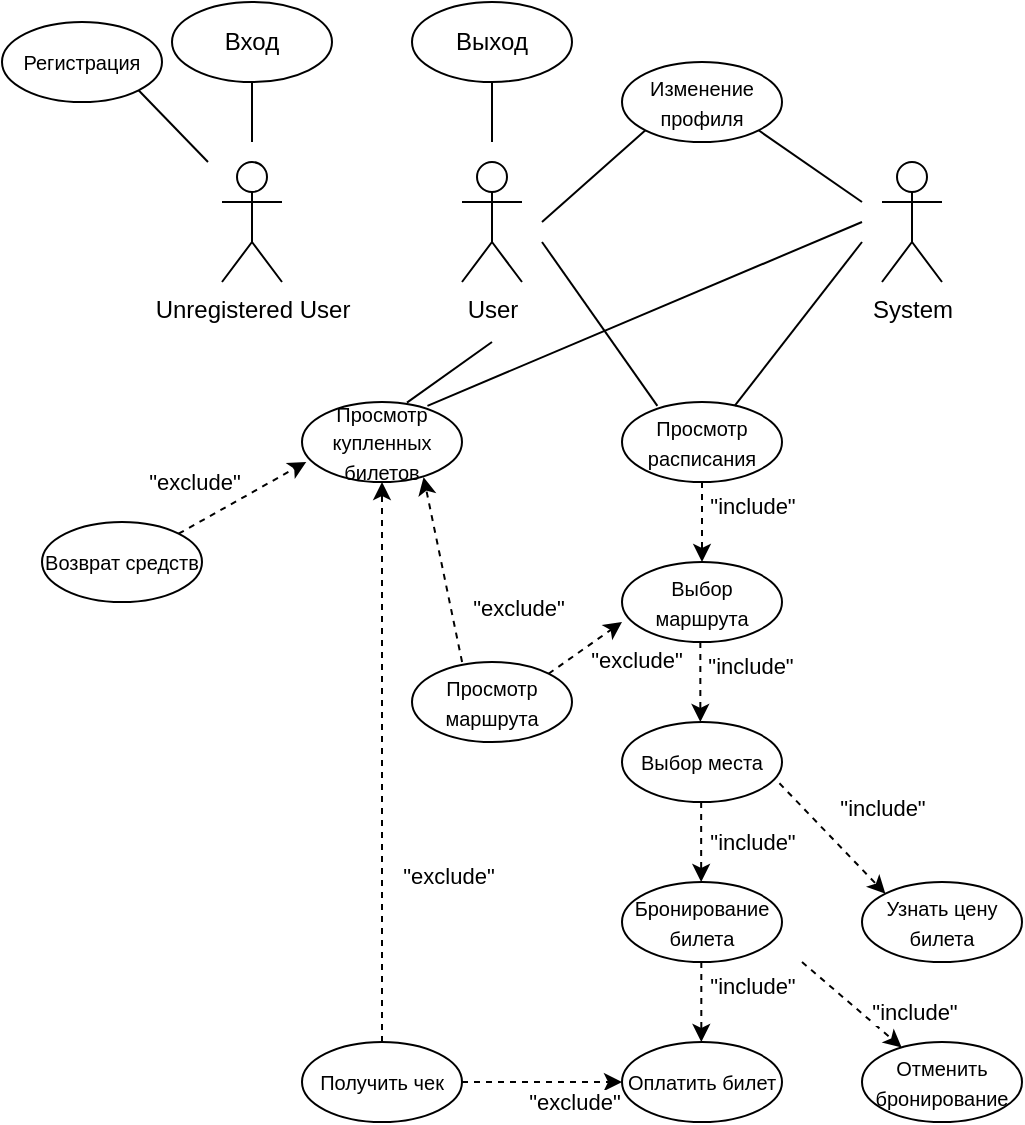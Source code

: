 <mxfile version="25.0.3">
  <diagram name="Страница — 1" id="3OeWIgjyev1ODA05NbsA">
    <mxGraphModel dx="583" dy="676" grid="1" gridSize="10" guides="1" tooltips="1" connect="1" arrows="1" fold="1" page="1" pageScale="1" pageWidth="827" pageHeight="1169" math="0" shadow="0">
      <root>
        <mxCell id="0" />
        <mxCell id="1" parent="0" />
        <mxCell id="s2moG6iG3IZD78SPadg0-1" value="Unregistеred User" style="shape=umlActor;verticalLabelPosition=bottom;verticalAlign=top;html=1;outlineConnect=0;" parent="1" vertex="1">
          <mxGeometry x="310" y="320" width="30" height="60" as="geometry" />
        </mxCell>
        <mxCell id="s2moG6iG3IZD78SPadg0-2" value="System" style="shape=umlActor;verticalLabelPosition=bottom;verticalAlign=top;html=1;outlineConnect=0;" parent="1" vertex="1">
          <mxGeometry x="640" y="320" width="30" height="60" as="geometry" />
        </mxCell>
        <mxCell id="s2moG6iG3IZD78SPadg0-4" value="&lt;font style=&quot;font-size: 10px;&quot;&gt;Регистрация&lt;/font&gt;" style="ellipse;whiteSpace=wrap;html=1;" parent="1" vertex="1">
          <mxGeometry x="200" y="250" width="80" height="40" as="geometry" />
        </mxCell>
        <mxCell id="s2moG6iG3IZD78SPadg0-6" value="Вход" style="ellipse;whiteSpace=wrap;html=1;" parent="1" vertex="1">
          <mxGeometry x="285" y="240" width="80" height="40" as="geometry" />
        </mxCell>
        <mxCell id="s2moG6iG3IZD78SPadg0-7" value="&lt;font style=&quot;font-size: 10px;&quot;&gt;Изменение профиля&lt;/font&gt;" style="ellipse;whiteSpace=wrap;html=1;" parent="1" vertex="1">
          <mxGeometry x="510" y="270" width="80" height="40" as="geometry" />
        </mxCell>
        <mxCell id="s2moG6iG3IZD78SPadg0-8" value="&lt;font style=&quot;font-size: 10px;&quot;&gt;Выбор маршрута&lt;/font&gt;" style="ellipse;whiteSpace=wrap;html=1;" parent="1" vertex="1">
          <mxGeometry x="510" y="520" width="80" height="40" as="geometry" />
        </mxCell>
        <mxCell id="s2moG6iG3IZD78SPadg0-9" value="" style="endArrow=none;html=1;rounded=0;entryX=0.5;entryY=1;entryDx=0;entryDy=0;" parent="1" target="s2moG6iG3IZD78SPadg0-6" edge="1">
          <mxGeometry width="50" height="50" relative="1" as="geometry">
            <mxPoint x="325" y="310" as="sourcePoint" />
            <mxPoint x="490" y="330" as="targetPoint" />
          </mxGeometry>
        </mxCell>
        <mxCell id="s2moG6iG3IZD78SPadg0-10" value="" style="endArrow=none;html=1;rounded=0;entryX=1;entryY=1;entryDx=0;entryDy=0;" parent="1" target="s2moG6iG3IZD78SPadg0-4" edge="1">
          <mxGeometry width="50" height="50" relative="1" as="geometry">
            <mxPoint x="303" y="320" as="sourcePoint" />
            <mxPoint x="270" y="290" as="targetPoint" />
          </mxGeometry>
        </mxCell>
        <mxCell id="s2moG6iG3IZD78SPadg0-11" value="User" style="shape=umlActor;verticalLabelPosition=bottom;verticalAlign=top;html=1;outlineConnect=0;" parent="1" vertex="1">
          <mxGeometry x="430" y="320" width="30" height="60" as="geometry" />
        </mxCell>
        <mxCell id="s2moG6iG3IZD78SPadg0-13" value="Выход" style="ellipse;whiteSpace=wrap;html=1;" parent="1" vertex="1">
          <mxGeometry x="405" y="240" width="80" height="40" as="geometry" />
        </mxCell>
        <mxCell id="s2moG6iG3IZD78SPadg0-14" value="" style="endArrow=none;html=1;rounded=0;entryX=0.5;entryY=1;entryDx=0;entryDy=0;" parent="1" target="s2moG6iG3IZD78SPadg0-13" edge="1">
          <mxGeometry width="50" height="50" relative="1" as="geometry">
            <mxPoint x="445" y="310" as="sourcePoint" />
            <mxPoint x="610" y="330" as="targetPoint" />
          </mxGeometry>
        </mxCell>
        <mxCell id="s2moG6iG3IZD78SPadg0-19" value="&lt;font style=&quot;font-size: 10px;&quot;&gt;Просмотр расписания&lt;/font&gt;" style="ellipse;whiteSpace=wrap;html=1;" parent="1" vertex="1">
          <mxGeometry x="510" y="440" width="80" height="40" as="geometry" />
        </mxCell>
        <mxCell id="s2moG6iG3IZD78SPadg0-20" value="&lt;font style=&quot;font-size: 10px;&quot;&gt;Узнать цену билета&lt;/font&gt;" style="ellipse;whiteSpace=wrap;html=1;" parent="1" vertex="1">
          <mxGeometry x="630" y="680" width="80" height="40" as="geometry" />
        </mxCell>
        <mxCell id="s2moG6iG3IZD78SPadg0-21" value="&lt;font style=&quot;font-size: 10px;&quot;&gt;Просмотр купленных билетов&lt;/font&gt;" style="ellipse;whiteSpace=wrap;html=1;" parent="1" vertex="1">
          <mxGeometry x="350" y="440" width="80" height="40" as="geometry" />
        </mxCell>
        <mxCell id="s2moG6iG3IZD78SPadg0-22" value="&lt;font style=&quot;font-size: 10px;&quot;&gt;Возврат средств&lt;/font&gt;" style="ellipse;whiteSpace=wrap;html=1;" parent="1" vertex="1">
          <mxGeometry x="220" y="500" width="80" height="40" as="geometry" />
        </mxCell>
        <mxCell id="s2moG6iG3IZD78SPadg0-24" value="&lt;font style=&quot;font-size: 10px;&quot;&gt;Выбор места&lt;/font&gt;" style="ellipse;whiteSpace=wrap;html=1;" parent="1" vertex="1">
          <mxGeometry x="510" y="600" width="80" height="40" as="geometry" />
        </mxCell>
        <mxCell id="s2moG6iG3IZD78SPadg0-25" value="&lt;font style=&quot;font-size: 10px;&quot;&gt;Бронирование билета&lt;/font&gt;" style="ellipse;whiteSpace=wrap;html=1;" parent="1" vertex="1">
          <mxGeometry x="510" y="680" width="80" height="40" as="geometry" />
        </mxCell>
        <mxCell id="s2moG6iG3IZD78SPadg0-26" value="&lt;font style=&quot;font-size: 10px;&quot;&gt;Оплатить билет&lt;/font&gt;" style="ellipse;whiteSpace=wrap;html=1;" parent="1" vertex="1">
          <mxGeometry x="510" y="760" width="80" height="40" as="geometry" />
        </mxCell>
        <mxCell id="s2moG6iG3IZD78SPadg0-27" value="&lt;font style=&quot;font-size: 10px;&quot;&gt;Получить чек&lt;/font&gt;" style="ellipse;whiteSpace=wrap;html=1;" parent="1" vertex="1">
          <mxGeometry x="350" y="760" width="80" height="40" as="geometry" />
        </mxCell>
        <mxCell id="s2moG6iG3IZD78SPadg0-28" value="&lt;font style=&quot;font-size: 10px;&quot;&gt;Отменить бронирование&lt;/font&gt;" style="ellipse;whiteSpace=wrap;html=1;" parent="1" vertex="1">
          <mxGeometry x="630" y="760" width="80" height="40" as="geometry" />
        </mxCell>
        <mxCell id="s2moG6iG3IZD78SPadg0-30" value="&lt;font style=&quot;font-size: 10px;&quot;&gt;Просмотр маршрута&lt;/font&gt;" style="ellipse;whiteSpace=wrap;html=1;" parent="1" vertex="1">
          <mxGeometry x="405" y="570" width="80" height="40" as="geometry" />
        </mxCell>
        <mxCell id="s2moG6iG3IZD78SPadg0-31" value="" style="endArrow=none;html=1;rounded=0;entryX=0;entryY=1;entryDx=0;entryDy=0;" parent="1" target="s2moG6iG3IZD78SPadg0-7" edge="1">
          <mxGeometry width="50" height="50" relative="1" as="geometry">
            <mxPoint x="470" y="350" as="sourcePoint" />
            <mxPoint x="600" y="340" as="targetPoint" />
          </mxGeometry>
        </mxCell>
        <mxCell id="s2moG6iG3IZD78SPadg0-32" value="" style="endArrow=none;html=1;rounded=0;entryX=1;entryY=1;entryDx=0;entryDy=0;" parent="1" target="s2moG6iG3IZD78SPadg0-7" edge="1">
          <mxGeometry width="50" height="50" relative="1" as="geometry">
            <mxPoint x="630" y="340" as="sourcePoint" />
            <mxPoint x="600" y="340" as="targetPoint" />
          </mxGeometry>
        </mxCell>
        <mxCell id="s2moG6iG3IZD78SPadg0-33" value="" style="endArrow=none;html=1;rounded=0;entryX=0.656;entryY=0.008;entryDx=0;entryDy=0;entryPerimeter=0;" parent="1" target="s2moG6iG3IZD78SPadg0-21" edge="1">
          <mxGeometry width="50" height="50" relative="1" as="geometry">
            <mxPoint x="445" y="410" as="sourcePoint" />
            <mxPoint x="600" y="340" as="targetPoint" />
          </mxGeometry>
        </mxCell>
        <mxCell id="s2moG6iG3IZD78SPadg0-34" value="" style="endArrow=none;html=1;rounded=0;exitX=0.784;exitY=0.048;exitDx=0;exitDy=0;exitPerimeter=0;" parent="1" source="s2moG6iG3IZD78SPadg0-21" edge="1">
          <mxGeometry width="50" height="50" relative="1" as="geometry">
            <mxPoint x="550" y="390" as="sourcePoint" />
            <mxPoint x="630" y="350" as="targetPoint" />
          </mxGeometry>
        </mxCell>
        <mxCell id="s2moG6iG3IZD78SPadg0-35" value="" style="endArrow=none;html=1;rounded=0;entryX=0.704;entryY=0.048;entryDx=0;entryDy=0;entryPerimeter=0;" parent="1" target="s2moG6iG3IZD78SPadg0-19" edge="1">
          <mxGeometry width="50" height="50" relative="1" as="geometry">
            <mxPoint x="630" y="360" as="sourcePoint" />
            <mxPoint x="600" y="340" as="targetPoint" />
          </mxGeometry>
        </mxCell>
        <mxCell id="s2moG6iG3IZD78SPadg0-36" value="" style="endArrow=none;html=1;rounded=0;entryX=0.221;entryY=0.048;entryDx=0;entryDy=0;entryPerimeter=0;" parent="1" target="s2moG6iG3IZD78SPadg0-19" edge="1">
          <mxGeometry width="50" height="50" relative="1" as="geometry">
            <mxPoint x="470" y="360" as="sourcePoint" />
            <mxPoint x="550" y="440" as="targetPoint" />
          </mxGeometry>
        </mxCell>
        <mxCell id="s2moG6iG3IZD78SPadg0-45" value="" style="endArrow=classic;html=1;rounded=0;exitX=0.5;exitY=1;exitDx=0;exitDy=0;entryX=0.5;entryY=0;entryDx=0;entryDy=0;dashed=1;" parent="1" edge="1">
          <mxGeometry width="50" height="50" relative="1" as="geometry">
            <mxPoint x="550" y="480" as="sourcePoint" />
            <mxPoint x="550" y="520" as="targetPoint" />
          </mxGeometry>
        </mxCell>
        <mxCell id="s2moG6iG3IZD78SPadg0-46" value="&quot;include&quot;" style="edgeLabel;html=1;align=center;verticalAlign=middle;resizable=0;points=[];" parent="s2moG6iG3IZD78SPadg0-45" vertex="1" connectable="0">
          <mxGeometry x="-0.408" y="-1" relative="1" as="geometry">
            <mxPoint x="26" as="offset" />
          </mxGeometry>
        </mxCell>
        <mxCell id="s2moG6iG3IZD78SPadg0-49" value="" style="endArrow=classic;html=1;rounded=0;exitX=0.5;exitY=1;exitDx=0;exitDy=0;entryX=0.5;entryY=0;entryDx=0;entryDy=0;dashed=1;" parent="1" edge="1">
          <mxGeometry width="50" height="50" relative="1" as="geometry">
            <mxPoint x="549.17" y="560" as="sourcePoint" />
            <mxPoint x="549.17" y="600" as="targetPoint" />
          </mxGeometry>
        </mxCell>
        <mxCell id="s2moG6iG3IZD78SPadg0-50" value="&quot;include&quot;" style="edgeLabel;html=1;align=center;verticalAlign=middle;resizable=0;points=[];" parent="s2moG6iG3IZD78SPadg0-49" vertex="1" connectable="0">
          <mxGeometry x="-0.408" y="-1" relative="1" as="geometry">
            <mxPoint x="26" as="offset" />
          </mxGeometry>
        </mxCell>
        <mxCell id="s2moG6iG3IZD78SPadg0-60" value="" style="endArrow=classic;html=1;rounded=0;exitX=0.5;exitY=1;exitDx=0;exitDy=0;entryX=0.5;entryY=0;entryDx=0;entryDy=0;dashed=1;" parent="1" edge="1">
          <mxGeometry width="50" height="50" relative="1" as="geometry">
            <mxPoint x="549.58" y="640" as="sourcePoint" />
            <mxPoint x="549.58" y="680" as="targetPoint" />
          </mxGeometry>
        </mxCell>
        <mxCell id="s2moG6iG3IZD78SPadg0-61" value="&quot;include&quot;" style="edgeLabel;html=1;align=center;verticalAlign=middle;resizable=0;points=[];" parent="s2moG6iG3IZD78SPadg0-60" vertex="1" connectable="0">
          <mxGeometry x="-0.408" y="-1" relative="1" as="geometry">
            <mxPoint x="26" y="8" as="offset" />
          </mxGeometry>
        </mxCell>
        <mxCell id="jScfePHMpK8mVErF2Kh2-3" value="" style="endArrow=classic;html=1;rounded=0;exitX=1;exitY=0.5;exitDx=0;exitDy=0;dashed=1;entryX=0;entryY=0.5;entryDx=0;entryDy=0;" edge="1" parent="1" source="s2moG6iG3IZD78SPadg0-27" target="s2moG6iG3IZD78SPadg0-26">
          <mxGeometry width="50" height="50" relative="1" as="geometry">
            <mxPoint x="667" y="781" as="sourcePoint" />
            <mxPoint x="606" y="732" as="targetPoint" />
          </mxGeometry>
        </mxCell>
        <mxCell id="jScfePHMpK8mVErF2Kh2-4" value="&quot;exclude&quot;" style="edgeLabel;html=1;align=center;verticalAlign=middle;resizable=0;points=[];" vertex="1" connectable="0" parent="jScfePHMpK8mVErF2Kh2-3">
          <mxGeometry x="-0.408" y="-1" relative="1" as="geometry">
            <mxPoint x="32" y="9" as="offset" />
          </mxGeometry>
        </mxCell>
        <mxCell id="jScfePHMpK8mVErF2Kh2-5" value="" style="endArrow=classic;html=1;rounded=0;exitX=0.5;exitY=0;exitDx=0;exitDy=0;dashed=1;entryX=0.5;entryY=1;entryDx=0;entryDy=0;" edge="1" parent="1" source="s2moG6iG3IZD78SPadg0-27" target="s2moG6iG3IZD78SPadg0-21">
          <mxGeometry width="50" height="50" relative="1" as="geometry">
            <mxPoint x="444" y="729" as="sourcePoint" />
            <mxPoint x="390" y="590" as="targetPoint" />
          </mxGeometry>
        </mxCell>
        <mxCell id="jScfePHMpK8mVErF2Kh2-6" value="&quot;exclude&quot;" style="edgeLabel;html=1;align=center;verticalAlign=middle;resizable=0;points=[];" vertex="1" connectable="0" parent="jScfePHMpK8mVErF2Kh2-5">
          <mxGeometry x="-0.408" y="-1" relative="1" as="geometry">
            <mxPoint x="32" as="offset" />
          </mxGeometry>
        </mxCell>
        <mxCell id="jScfePHMpK8mVErF2Kh2-9" value="" style="endArrow=classic;html=1;rounded=0;exitX=0.5;exitY=1;exitDx=0;exitDy=0;entryX=0.5;entryY=0;entryDx=0;entryDy=0;dashed=1;" edge="1" parent="1">
          <mxGeometry width="50" height="50" relative="1" as="geometry">
            <mxPoint x="549.66" y="720" as="sourcePoint" />
            <mxPoint x="549.66" y="760" as="targetPoint" />
          </mxGeometry>
        </mxCell>
        <mxCell id="jScfePHMpK8mVErF2Kh2-10" value="&quot;include&quot;" style="edgeLabel;html=1;align=center;verticalAlign=middle;resizable=0;points=[];" vertex="1" connectable="0" parent="jScfePHMpK8mVErF2Kh2-9">
          <mxGeometry x="-0.408" y="-1" relative="1" as="geometry">
            <mxPoint x="26" as="offset" />
          </mxGeometry>
        </mxCell>
        <mxCell id="jScfePHMpK8mVErF2Kh2-11" value="" style="endArrow=classic;html=1;rounded=0;dashed=1;" edge="1" parent="1" target="s2moG6iG3IZD78SPadg0-28">
          <mxGeometry width="50" height="50" relative="1" as="geometry">
            <mxPoint x="600" y="720" as="sourcePoint" />
            <mxPoint x="569.58" y="700" as="targetPoint" />
          </mxGeometry>
        </mxCell>
        <mxCell id="jScfePHMpK8mVErF2Kh2-12" value="&quot;include&quot;" style="edgeLabel;html=1;align=center;verticalAlign=middle;resizable=0;points=[];" vertex="1" connectable="0" parent="jScfePHMpK8mVErF2Kh2-11">
          <mxGeometry x="-0.408" y="-1" relative="1" as="geometry">
            <mxPoint x="42" y="11" as="offset" />
          </mxGeometry>
        </mxCell>
        <mxCell id="jScfePHMpK8mVErF2Kh2-19" value="" style="endArrow=classic;html=1;rounded=0;exitX=1;exitY=0;exitDx=0;exitDy=0;dashed=1;entryX=0.027;entryY=0.749;entryDx=0;entryDy=0;entryPerimeter=0;" edge="1" parent="1" source="s2moG6iG3IZD78SPadg0-22" target="s2moG6iG3IZD78SPadg0-21">
          <mxGeometry width="50" height="50" relative="1" as="geometry">
            <mxPoint x="365" y="510" as="sourcePoint" />
            <mxPoint x="305" y="510" as="targetPoint" />
          </mxGeometry>
        </mxCell>
        <mxCell id="jScfePHMpK8mVErF2Kh2-20" value="&quot;exclude&quot;" style="edgeLabel;html=1;align=center;verticalAlign=middle;resizable=0;points=[];" vertex="1" connectable="0" parent="jScfePHMpK8mVErF2Kh2-19">
          <mxGeometry x="-0.408" y="-1" relative="1" as="geometry">
            <mxPoint x="-12" y="-16" as="offset" />
          </mxGeometry>
        </mxCell>
        <mxCell id="jScfePHMpK8mVErF2Kh2-21" value="" style="endArrow=classic;html=1;rounded=0;exitX=1;exitY=0;exitDx=0;exitDy=0;dashed=1;entryX=0;entryY=0.75;entryDx=0;entryDy=0;entryPerimeter=0;" edge="1" parent="1" source="s2moG6iG3IZD78SPadg0-30" target="s2moG6iG3IZD78SPadg0-8">
          <mxGeometry width="50" height="50" relative="1" as="geometry">
            <mxPoint x="571" y="618" as="sourcePoint" />
            <mxPoint x="490" y="560" as="targetPoint" />
          </mxGeometry>
        </mxCell>
        <mxCell id="jScfePHMpK8mVErF2Kh2-22" value="&quot;exclude&quot;" style="edgeLabel;html=1;align=center;verticalAlign=middle;resizable=0;points=[];" vertex="1" connectable="0" parent="jScfePHMpK8mVErF2Kh2-21">
          <mxGeometry x="-0.408" y="-1" relative="1" as="geometry">
            <mxPoint x="32" as="offset" />
          </mxGeometry>
        </mxCell>
        <mxCell id="jScfePHMpK8mVErF2Kh2-23" value="" style="endArrow=classic;html=1;rounded=0;exitX=0.313;exitY=0;exitDx=0;exitDy=0;dashed=1;entryX=0.76;entryY=0.939;entryDx=0;entryDy=0;exitPerimeter=0;entryPerimeter=0;" edge="1" parent="1" source="s2moG6iG3IZD78SPadg0-30" target="s2moG6iG3IZD78SPadg0-21">
          <mxGeometry width="50" height="50" relative="1" as="geometry">
            <mxPoint x="521" y="540" as="sourcePoint" />
            <mxPoint x="430" y="492" as="targetPoint" />
          </mxGeometry>
        </mxCell>
        <mxCell id="jScfePHMpK8mVErF2Kh2-24" value="&quot;exclude&quot;" style="edgeLabel;html=1;align=center;verticalAlign=middle;resizable=0;points=[];" vertex="1" connectable="0" parent="jScfePHMpK8mVErF2Kh2-23">
          <mxGeometry x="-0.408" y="-1" relative="1" as="geometry">
            <mxPoint x="32" as="offset" />
          </mxGeometry>
        </mxCell>
        <mxCell id="jScfePHMpK8mVErF2Kh2-25" value="" style="endArrow=classic;html=1;rounded=0;exitX=0.984;exitY=0.766;exitDx=0;exitDy=0;entryX=0;entryY=0;entryDx=0;entryDy=0;dashed=1;exitPerimeter=0;" edge="1" parent="1" source="s2moG6iG3IZD78SPadg0-24" target="s2moG6iG3IZD78SPadg0-20">
          <mxGeometry width="50" height="50" relative="1" as="geometry">
            <mxPoint x="620" y="640" as="sourcePoint" />
            <mxPoint x="620" y="680" as="targetPoint" />
          </mxGeometry>
        </mxCell>
        <mxCell id="jScfePHMpK8mVErF2Kh2-26" value="&quot;include&quot;" style="edgeLabel;html=1;align=center;verticalAlign=middle;resizable=0;points=[];" vertex="1" connectable="0" parent="jScfePHMpK8mVErF2Kh2-25">
          <mxGeometry x="-0.408" y="-1" relative="1" as="geometry">
            <mxPoint x="36" y="-5" as="offset" />
          </mxGeometry>
        </mxCell>
      </root>
    </mxGraphModel>
  </diagram>
</mxfile>
